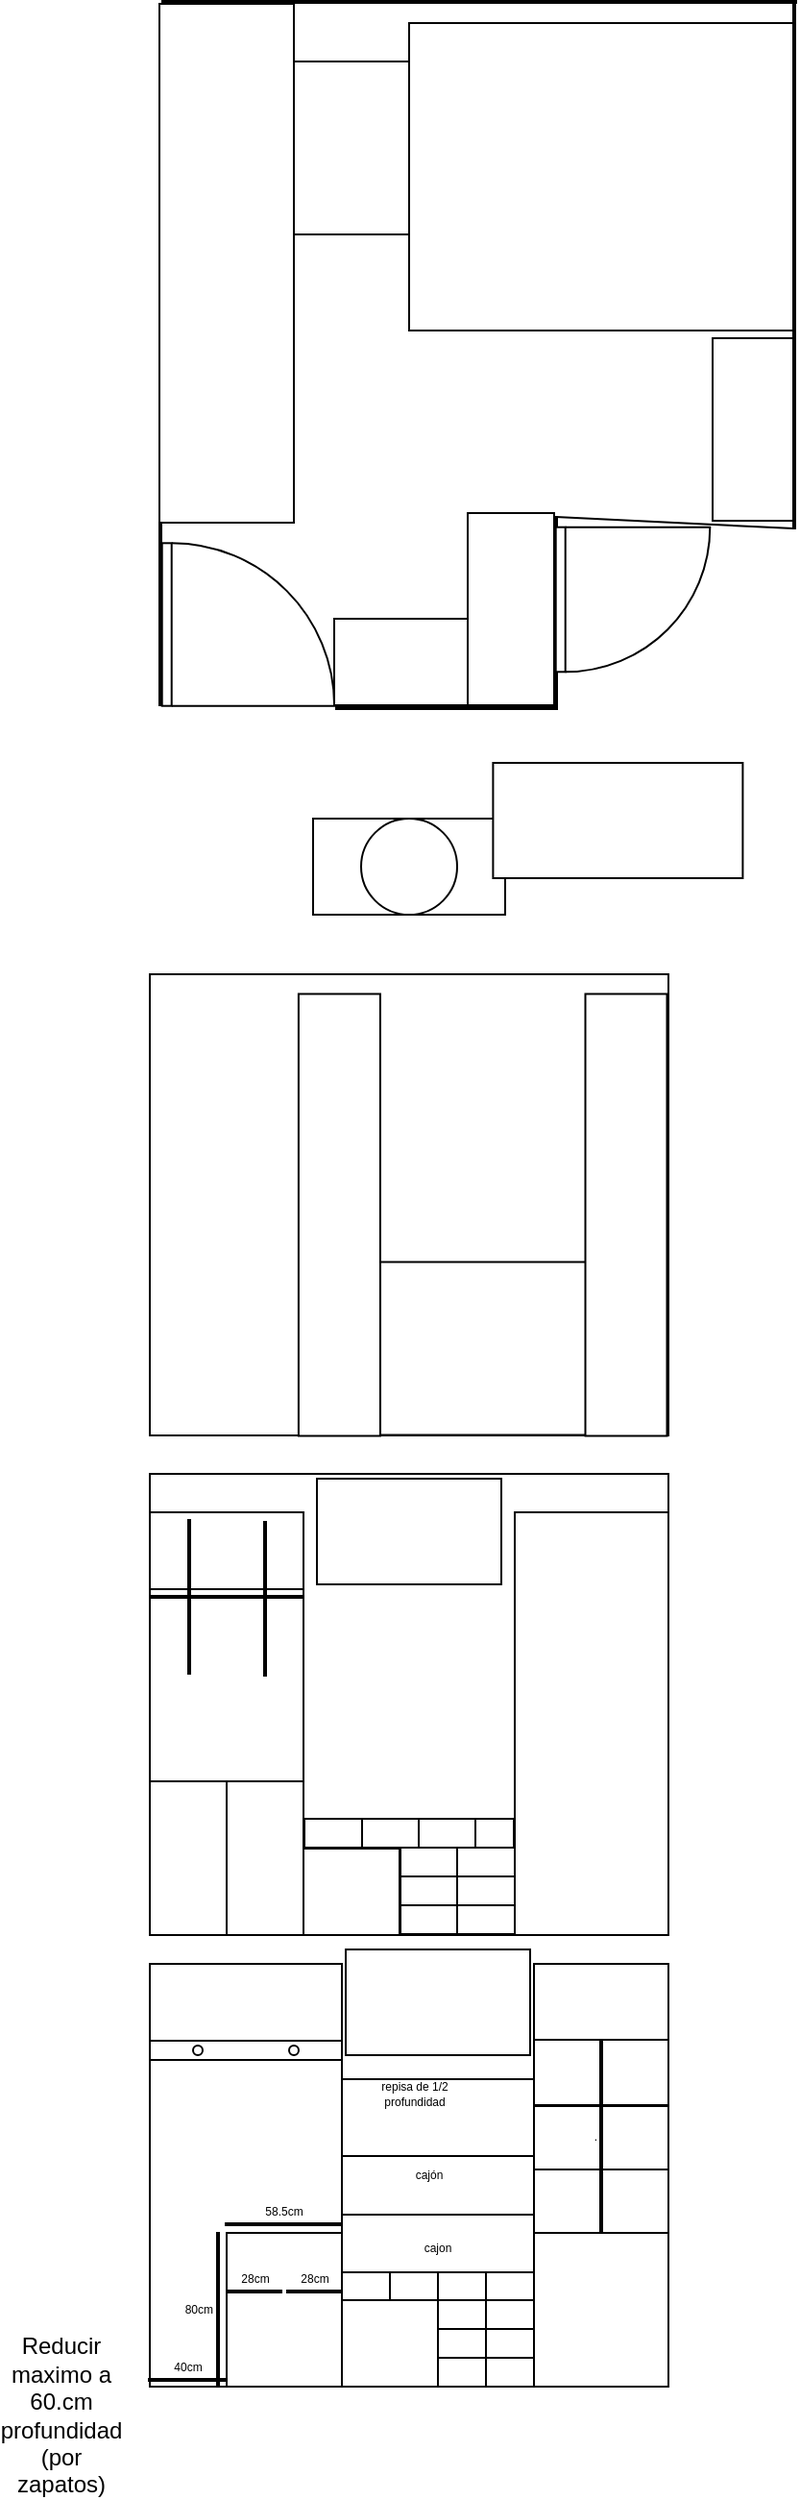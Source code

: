 <mxfile version="21.1.6" type="github">
  <diagram name="Página-1" id="wGctj-Va2rcf4u5bNOAz">
    <mxGraphModel dx="480" dy="455" grid="1" gridSize="10" guides="1" tooltips="1" connect="1" arrows="1" fold="1" page="1" pageScale="1" pageWidth="827" pageHeight="1169" math="0" shadow="0">
      <root>
        <mxCell id="0" />
        <mxCell id="1" parent="0" />
        <mxCell id="bFQHDyqKPCQwZGILd-3Y-99" value="" style="rounded=0;whiteSpace=wrap;html=1;" vertex="1" parent="1">
          <mxGeometry x="325" y="1340" width="70" height="220" as="geometry" />
        </mxCell>
        <mxCell id="bFQHDyqKPCQwZGILd-3Y-1" value="" style="rounded=0;whiteSpace=wrap;html=1;" vertex="1" parent="1">
          <mxGeometry x="130" y="320" width="1" height="365" as="geometry" />
        </mxCell>
        <mxCell id="bFQHDyqKPCQwZGILd-3Y-2" value="" style="rounded=0;whiteSpace=wrap;html=1;rotation=-90;" vertex="1" parent="1">
          <mxGeometry x="296" y="154" width="1" height="330" as="geometry" />
        </mxCell>
        <mxCell id="bFQHDyqKPCQwZGILd-3Y-3" value="" style="rounded=0;whiteSpace=wrap;html=1;" vertex="1" parent="1">
          <mxGeometry x="460" y="320" width="1" height="273" as="geometry" />
        </mxCell>
        <mxCell id="bFQHDyqKPCQwZGILd-3Y-7" style="rounded=0;orthogonalLoop=1;jettySize=auto;html=1;entryX=0;entryY=1;entryDx=0;entryDy=0;exitX=0.25;exitY=0;exitDx=0;exitDy=0;endArrow=none;endFill=0;" edge="1" parent="1" source="bFQHDyqKPCQwZGILd-3Y-5" target="bFQHDyqKPCQwZGILd-3Y-3">
          <mxGeometry relative="1" as="geometry" />
        </mxCell>
        <mxCell id="bFQHDyqKPCQwZGILd-3Y-5" value="" style="rounded=0;whiteSpace=wrap;html=1;" vertex="1" parent="1">
          <mxGeometry x="336" y="587" width="1" height="100" as="geometry" />
        </mxCell>
        <mxCell id="bFQHDyqKPCQwZGILd-3Y-6" value="" style="rounded=0;whiteSpace=wrap;html=1;rotation=-90;" vertex="1" parent="1">
          <mxGeometry x="279" y="629" width="1" height="115" as="geometry" />
        </mxCell>
        <mxCell id="bFQHDyqKPCQwZGILd-3Y-8" value="" style="rounded=0;whiteSpace=wrap;html=1;" vertex="1" parent="1">
          <mxGeometry x="260" y="330" width="200" height="160" as="geometry" />
        </mxCell>
        <mxCell id="bFQHDyqKPCQwZGILd-3Y-9" value="" style="rounded=0;whiteSpace=wrap;html=1;" vertex="1" parent="1">
          <mxGeometry x="130" y="320" width="70" height="270" as="geometry" />
        </mxCell>
        <mxCell id="bFQHDyqKPCQwZGILd-3Y-10" value="" style="verticalLabelPosition=bottom;html=1;verticalAlign=top;align=center;shape=mxgraph.floorplan.doorLeft;aspect=fixed;rotation=-90;" vertex="1" parent="1">
          <mxGeometry x="134" y="598" width="84.71" height="90" as="geometry" />
        </mxCell>
        <mxCell id="bFQHDyqKPCQwZGILd-3Y-11" value="" style="rounded=0;whiteSpace=wrap;html=1;" vertex="1" parent="1">
          <mxGeometry x="200" y="350" width="60" height="90" as="geometry" />
        </mxCell>
        <mxCell id="bFQHDyqKPCQwZGILd-3Y-13" value="" style="verticalLabelPosition=bottom;html=1;verticalAlign=top;align=center;shape=mxgraph.floorplan.doorLeft;aspect=fixed;rotation=270;flipV=0;flipH=1;" vertex="1" parent="1">
          <mxGeometry x="338.7" y="590" width="75.3" height="80" as="geometry" />
        </mxCell>
        <mxCell id="bFQHDyqKPCQwZGILd-3Y-15" value="" style="rounded=0;whiteSpace=wrap;html=1;" vertex="1" parent="1">
          <mxGeometry x="419" y="499" width="42" height="70" as="geometry" />
        </mxCell>
        <mxCell id="bFQHDyqKPCQwZGILd-3Y-16" value="" style="rounded=0;whiteSpace=wrap;html=1;rotation=90;" vertex="1" parent="1">
          <mxGeometry x="140" y="810" width="240" height="270" as="geometry" />
        </mxCell>
        <mxCell id="bFQHDyqKPCQwZGILd-3Y-17" value="" style="rounded=0;whiteSpace=wrap;html=1;rotation=90;" vertex="1" parent="1">
          <mxGeometry x="253.5" y="966.25" width="90" height="107" as="geometry" />
        </mxCell>
        <mxCell id="bFQHDyqKPCQwZGILd-3Y-19" value="" style="verticalLabelPosition=bottom;align=center;dashed=0;html=1;verticalAlign=top;shape=mxgraph.pid.fittings.viewing_glass;" vertex="1" parent="1">
          <mxGeometry x="210" y="744" width="100" height="50" as="geometry" />
        </mxCell>
        <mxCell id="bFQHDyqKPCQwZGILd-3Y-20" value="" style="rounded=0;whiteSpace=wrap;html=1;rotation=90;" vertex="1" parent="1">
          <mxGeometry x="258" y="929" width="230" height="42.5" as="geometry" />
        </mxCell>
        <mxCell id="bFQHDyqKPCQwZGILd-3Y-21" value="" style="rounded=0;whiteSpace=wrap;html=1;rotation=90;" vertex="1" parent="1">
          <mxGeometry x="338.7" y="680" width="60" height="130" as="geometry" />
        </mxCell>
        <mxCell id="bFQHDyqKPCQwZGILd-3Y-23" value="" style="rounded=0;whiteSpace=wrap;html=1;rotation=90;" vertex="1" parent="1">
          <mxGeometry x="108.7" y="929" width="230" height="42.5" as="geometry" />
        </mxCell>
        <mxCell id="bFQHDyqKPCQwZGILd-3Y-24" value="" style="rounded=0;whiteSpace=wrap;html=1;rotation=90;" vertex="1" parent="1">
          <mxGeometry x="140" y="1070" width="240" height="270" as="geometry" />
        </mxCell>
        <mxCell id="bFQHDyqKPCQwZGILd-3Y-28" value="" style="rounded=0;whiteSpace=wrap;html=1;rotation=90;" vertex="1" parent="1">
          <mxGeometry x="55" y="1175" width="220" height="80" as="geometry" />
        </mxCell>
        <mxCell id="bFQHDyqKPCQwZGILd-3Y-29" value="" style="rounded=0;whiteSpace=wrap;html=1;rotation=90;" vertex="1" parent="1">
          <mxGeometry x="232.5" y="1067" width="55" height="96" as="geometry" />
        </mxCell>
        <mxCell id="bFQHDyqKPCQwZGILd-3Y-35" value="" style="rounded=0;whiteSpace=wrap;html=1;" vertex="1" parent="1">
          <mxGeometry x="418" y="494" width="42" height="95" as="geometry" />
        </mxCell>
        <mxCell id="bFQHDyqKPCQwZGILd-3Y-37" value="" style="group" vertex="1" connectable="0" parent="1">
          <mxGeometry x="221" y="585" width="115" height="100" as="geometry" />
        </mxCell>
        <mxCell id="bFQHDyqKPCQwZGILd-3Y-14" value="" style="rounded=0;whiteSpace=wrap;html=1;rotation=90;" vertex="1" parent="bFQHDyqKPCQwZGILd-3Y-37">
          <mxGeometry x="35" y="20" width="45" height="115" as="geometry" />
        </mxCell>
        <mxCell id="bFQHDyqKPCQwZGILd-3Y-36" value="" style="rounded=0;whiteSpace=wrap;html=1;rotation=90;" vertex="1" parent="bFQHDyqKPCQwZGILd-3Y-37">
          <mxGeometry x="42" y="27.5" width="100" height="45" as="geometry" />
        </mxCell>
        <mxCell id="bFQHDyqKPCQwZGILd-3Y-38" value="" style="rounded=0;whiteSpace=wrap;html=1;rotation=90;" vertex="1" parent="1">
          <mxGeometry x="213" y="1257" width="15" height="30" as="geometry" />
        </mxCell>
        <mxCell id="bFQHDyqKPCQwZGILd-3Y-39" value="" style="rounded=0;whiteSpace=wrap;html=1;rotation=90;" vertex="1" parent="1">
          <mxGeometry x="263" y="1302" width="15" height="30" as="geometry" />
        </mxCell>
        <mxCell id="bFQHDyqKPCQwZGILd-3Y-40" value="" style="rounded=0;whiteSpace=wrap;html=1;rotation=90;fontStyle=1" vertex="1" parent="1">
          <mxGeometry x="292.5" y="1302" width="15" height="30" as="geometry" />
        </mxCell>
        <mxCell id="bFQHDyqKPCQwZGILd-3Y-41" value="" style="rounded=0;whiteSpace=wrap;html=1;rotation=90;" vertex="1" parent="1">
          <mxGeometry x="207.5" y="1277.5" width="45" height="50" as="geometry" />
        </mxCell>
        <mxCell id="bFQHDyqKPCQwZGILd-3Y-42" value="" style="rounded=0;whiteSpace=wrap;html=1;rotation=90;" vertex="1" parent="1">
          <mxGeometry x="263" y="1287" width="15" height="30" as="geometry" />
        </mxCell>
        <mxCell id="bFQHDyqKPCQwZGILd-3Y-43" value="" style="rounded=0;whiteSpace=wrap;html=1;rotation=90;" vertex="1" parent="1">
          <mxGeometry x="292.5" y="1287" width="15" height="30" as="geometry" />
        </mxCell>
        <mxCell id="bFQHDyqKPCQwZGILd-3Y-44" value="" style="rounded=0;whiteSpace=wrap;html=1;rotation=90;" vertex="1" parent="1">
          <mxGeometry x="263" y="1272" width="15" height="30" as="geometry" />
        </mxCell>
        <mxCell id="bFQHDyqKPCQwZGILd-3Y-45" value="" style="rounded=0;whiteSpace=wrap;html=1;rotation=90;" vertex="1" parent="1">
          <mxGeometry x="292.5" y="1272" width="15" height="30" as="geometry" />
        </mxCell>
        <mxCell id="bFQHDyqKPCQwZGILd-3Y-46" value="" style="rounded=0;whiteSpace=wrap;html=1;rotation=90;" vertex="1" parent="1">
          <mxGeometry x="243" y="1257" width="15" height="30" as="geometry" />
        </mxCell>
        <mxCell id="bFQHDyqKPCQwZGILd-3Y-47" value="" style="rounded=0;whiteSpace=wrap;html=1;rotation=90;" vertex="1" parent="1">
          <mxGeometry x="272.5" y="1257" width="15" height="30" as="geometry" />
        </mxCell>
        <mxCell id="bFQHDyqKPCQwZGILd-3Y-49" value="" style="rounded=0;whiteSpace=wrap;html=1;rotation=90;" vertex="1" parent="1">
          <mxGeometry x="297" y="1262" width="15" height="20" as="geometry" />
        </mxCell>
        <mxCell id="bFQHDyqKPCQwZGILd-3Y-51" value="" style="rounded=0;whiteSpace=wrap;html=1;rotation=90;" vertex="1" parent="1">
          <mxGeometry x="115" y="1155" width="100" height="80" as="geometry" />
        </mxCell>
        <mxCell id="bFQHDyqKPCQwZGILd-3Y-52" value="" style="rounded=0;whiteSpace=wrap;html=1;rotation=90;" vertex="1" parent="1">
          <mxGeometry x="145" y="1265" width="80" height="40" as="geometry" />
        </mxCell>
        <mxCell id="bFQHDyqKPCQwZGILd-3Y-53" value="" style="rounded=0;whiteSpace=wrap;html=1;rotation=-90;" vertex="1" parent="1">
          <mxGeometry x="164.5" y="1109" width="1" height="80" as="geometry" />
        </mxCell>
        <mxCell id="bFQHDyqKPCQwZGILd-3Y-55" value="" style="rounded=0;whiteSpace=wrap;html=1;rotation=0;" vertex="1" parent="1">
          <mxGeometry x="145" y="1109" width="1" height="80" as="geometry" />
        </mxCell>
        <mxCell id="bFQHDyqKPCQwZGILd-3Y-56" value="" style="rounded=0;whiteSpace=wrap;html=1;rotation=0;" vertex="1" parent="1">
          <mxGeometry x="184.5" y="1110" width="1" height="80" as="geometry" />
        </mxCell>
        <mxCell id="bFQHDyqKPCQwZGILd-3Y-57" value="" style="rounded=0;whiteSpace=wrap;html=1;" vertex="1" parent="1">
          <mxGeometry x="315" y="1105" width="80" height="220" as="geometry" />
        </mxCell>
        <mxCell id="bFQHDyqKPCQwZGILd-3Y-58" value="" style="rounded=0;whiteSpace=wrap;html=1;" vertex="1" parent="1">
          <mxGeometry x="125" y="1340" width="100" height="220" as="geometry" />
        </mxCell>
        <mxCell id="bFQHDyqKPCQwZGILd-3Y-61" value="" style="rounded=0;whiteSpace=wrap;html=1;" vertex="1" parent="1">
          <mxGeometry x="165" y="1480" width="60" height="80" as="geometry" />
        </mxCell>
        <mxCell id="bFQHDyqKPCQwZGILd-3Y-63" value="40cm" style="rounded=0;whiteSpace=wrap;html=1;fontSize=6;labelPosition=center;verticalLabelPosition=top;align=center;verticalAlign=bottom;" vertex="1" parent="1">
          <mxGeometry x="124.5" y="1556" width="40" height="1" as="geometry" />
        </mxCell>
        <mxCell id="bFQHDyqKPCQwZGILd-3Y-64" value="80cm" style="rounded=0;whiteSpace=wrap;html=1;rotation=0;fontSize=6;labelPosition=left;verticalLabelPosition=middle;align=right;verticalAlign=middle;" vertex="1" parent="1">
          <mxGeometry x="160" y="1480" width="1" height="80" as="geometry" />
        </mxCell>
        <mxCell id="bFQHDyqKPCQwZGILd-3Y-65" value="58.5cm" style="rounded=0;whiteSpace=wrap;html=1;fontSize=6;labelPosition=center;verticalLabelPosition=top;align=center;verticalAlign=bottom;" vertex="1" parent="1">
          <mxGeometry x="164.5" y="1475" width="60" height="1" as="geometry" />
        </mxCell>
        <mxCell id="bFQHDyqKPCQwZGILd-3Y-67" value="" style="rounded=0;whiteSpace=wrap;html=1;" vertex="1" parent="1">
          <mxGeometry x="125" y="1340" width="100" height="40" as="geometry" />
        </mxCell>
        <mxCell id="bFQHDyqKPCQwZGILd-3Y-69" value="" style="rounded=0;whiteSpace=wrap;html=1;" vertex="1" parent="1">
          <mxGeometry x="125" y="1380" width="100" height="10" as="geometry" />
        </mxCell>
        <mxCell id="bFQHDyqKPCQwZGILd-3Y-70" value="" style="ellipse;whiteSpace=wrap;html=1;aspect=fixed;" vertex="1" parent="1">
          <mxGeometry x="147.5" y="1382.5" width="5" height="5" as="geometry" />
        </mxCell>
        <mxCell id="bFQHDyqKPCQwZGILd-3Y-71" value="" style="ellipse;whiteSpace=wrap;html=1;aspect=fixed;" vertex="1" parent="1">
          <mxGeometry x="197.5" y="1382.5" width="5" height="5" as="geometry" />
        </mxCell>
        <mxCell id="bFQHDyqKPCQwZGILd-3Y-76" value="28cm" style="rounded=0;whiteSpace=wrap;html=1;fontSize=6;labelPosition=center;verticalLabelPosition=top;align=center;verticalAlign=bottom;" vertex="1" parent="1">
          <mxGeometry x="165.5" y="1510" width="28" height="1" as="geometry" />
        </mxCell>
        <mxCell id="bFQHDyqKPCQwZGILd-3Y-77" value="28cm" style="rounded=0;whiteSpace=wrap;html=1;fontSize=6;labelPosition=center;verticalLabelPosition=top;align=center;verticalAlign=bottom;" vertex="1" parent="1">
          <mxGeometry x="196.5" y="1510" width="28" height="1" as="geometry" />
        </mxCell>
        <mxCell id="bFQHDyqKPCQwZGILd-3Y-89" value="" style="rounded=0;whiteSpace=wrap;html=1;" vertex="1" parent="1">
          <mxGeometry x="225" y="1440" width="100" height="120" as="geometry" />
        </mxCell>
        <mxCell id="bFQHDyqKPCQwZGILd-3Y-78" value="" style="rounded=0;whiteSpace=wrap;html=1;" vertex="1" parent="1">
          <mxGeometry x="225" y="1500" width="25" height="15" as="geometry" />
        </mxCell>
        <mxCell id="bFQHDyqKPCQwZGILd-3Y-79" value="" style="rounded=0;whiteSpace=wrap;html=1;" vertex="1" parent="1">
          <mxGeometry x="250" y="1500" width="25" height="15" as="geometry" />
        </mxCell>
        <mxCell id="bFQHDyqKPCQwZGILd-3Y-80" value="" style="rounded=0;whiteSpace=wrap;html=1;" vertex="1" parent="1">
          <mxGeometry x="275" y="1500" width="25" height="15" as="geometry" />
        </mxCell>
        <mxCell id="bFQHDyqKPCQwZGILd-3Y-81" value="" style="rounded=0;whiteSpace=wrap;html=1;" vertex="1" parent="1">
          <mxGeometry x="300" y="1515" width="25" height="15" as="geometry" />
        </mxCell>
        <mxCell id="bFQHDyqKPCQwZGILd-3Y-82" value="" style="rounded=0;whiteSpace=wrap;html=1;" vertex="1" parent="1">
          <mxGeometry x="275" y="1515" width="25" height="15" as="geometry" />
        </mxCell>
        <mxCell id="bFQHDyqKPCQwZGILd-3Y-84" value="" style="rounded=0;whiteSpace=wrap;html=1;" vertex="1" parent="1">
          <mxGeometry x="300" y="1530" width="25" height="15" as="geometry" />
        </mxCell>
        <mxCell id="bFQHDyqKPCQwZGILd-3Y-85" value="" style="rounded=0;whiteSpace=wrap;html=1;" vertex="1" parent="1">
          <mxGeometry x="275" y="1530" width="25" height="15" as="geometry" />
        </mxCell>
        <mxCell id="bFQHDyqKPCQwZGILd-3Y-86" value="" style="rounded=0;whiteSpace=wrap;html=1;" vertex="1" parent="1">
          <mxGeometry x="300" y="1545" width="25" height="15" as="geometry" />
        </mxCell>
        <mxCell id="bFQHDyqKPCQwZGILd-3Y-87" value="" style="rounded=0;whiteSpace=wrap;html=1;" vertex="1" parent="1">
          <mxGeometry x="275" y="1545" width="25" height="15" as="geometry" />
        </mxCell>
        <mxCell id="bFQHDyqKPCQwZGILd-3Y-88" value="" style="rounded=0;whiteSpace=wrap;html=1;" vertex="1" parent="1">
          <mxGeometry x="300" y="1500" width="25" height="15" as="geometry" />
        </mxCell>
        <mxCell id="bFQHDyqKPCQwZGILd-3Y-90" value="&lt;font style=&quot;font-size: 6px;&quot;&gt;cajon&lt;/font&gt;" style="rounded=0;whiteSpace=wrap;html=1;" vertex="1" parent="1">
          <mxGeometry x="225" y="1470.5" width="100" height="30" as="geometry" />
        </mxCell>
        <mxCell id="bFQHDyqKPCQwZGILd-3Y-92" value="Reducir maximo a 60.cm profundidad (por zapatos)" style="text;html=1;strokeColor=none;fillColor=none;align=center;verticalAlign=middle;whiteSpace=wrap;rounded=0;" vertex="1" parent="1">
          <mxGeometry x="48.7" y="1560" width="60" height="30" as="geometry" />
        </mxCell>
        <mxCell id="bFQHDyqKPCQwZGILd-3Y-93" value="" style="rounded=0;whiteSpace=wrap;html=1;" vertex="1" parent="1">
          <mxGeometry x="225" y="1400" width="100" height="40" as="geometry" />
        </mxCell>
        <mxCell id="bFQHDyqKPCQwZGILd-3Y-94" value="repisa de 1/2 profundidad" style="text;html=1;strokeColor=none;fillColor=none;align=center;verticalAlign=middle;whiteSpace=wrap;rounded=0;fontSize=6;" vertex="1" parent="1">
          <mxGeometry x="232.5" y="1393" width="60" height="30" as="geometry" />
        </mxCell>
        <mxCell id="bFQHDyqKPCQwZGILd-3Y-97" value="cajón" style="text;html=1;align=center;verticalAlign=middle;resizable=0;points=[];autosize=1;strokeColor=none;fillColor=none;fontSize=6;" vertex="1" parent="1">
          <mxGeometry x="250" y="1440" width="40" height="20" as="geometry" />
        </mxCell>
        <mxCell id="bFQHDyqKPCQwZGILd-3Y-98" value="" style="rounded=0;whiteSpace=wrap;html=1;" vertex="1" parent="1">
          <mxGeometry x="325" y="1340" width="70" height="40" as="geometry" />
        </mxCell>
        <mxCell id="bFQHDyqKPCQwZGILd-3Y-100" value="" style="rounded=0;whiteSpace=wrap;html=1;" vertex="1" parent="1">
          <mxGeometry x="325" y="1480" width="70" height="80" as="geometry" />
        </mxCell>
        <mxCell id="bFQHDyqKPCQwZGILd-3Y-128" value="" style="rounded=0;whiteSpace=wrap;html=1;" vertex="1" parent="1">
          <mxGeometry x="325" y="1379.5" width="70" height="34" as="geometry" />
        </mxCell>
        <mxCell id="bFQHDyqKPCQwZGILd-3Y-129" value="" style="rounded=0;whiteSpace=wrap;html=1;" vertex="1" parent="1">
          <mxGeometry x="325" y="1414" width="70" height="33" as="geometry" />
        </mxCell>
        <mxCell id="bFQHDyqKPCQwZGILd-3Y-130" value="" style="rounded=0;whiteSpace=wrap;html=1;" vertex="1" parent="1">
          <mxGeometry x="325" y="1447" width="70" height="33" as="geometry" />
        </mxCell>
        <mxCell id="bFQHDyqKPCQwZGILd-3Y-131" value="." style="rounded=0;whiteSpace=wrap;html=1;rotation=0;fontSize=6;labelPosition=left;verticalLabelPosition=middle;align=right;verticalAlign=middle;" vertex="1" parent="1">
          <mxGeometry x="359.5" y="1380" width="1" height="100" as="geometry" />
        </mxCell>
        <mxCell id="bFQHDyqKPCQwZGILd-3Y-133" value="" style="rounded=0;whiteSpace=wrap;html=1;rotation=90;" vertex="1" parent="1">
          <mxGeometry x="247.5" y="1312" width="55" height="96" as="geometry" />
        </mxCell>
      </root>
    </mxGraphModel>
  </diagram>
</mxfile>
